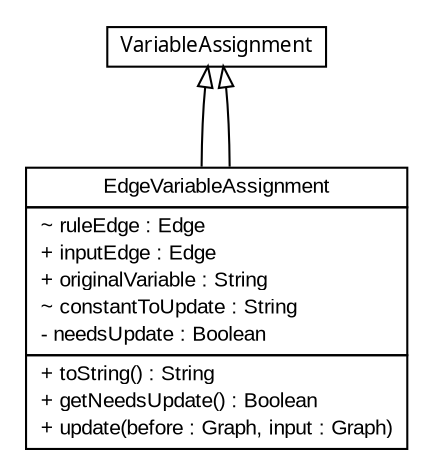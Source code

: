 #!/usr/local/bin/dot
#
# Class diagram 
# Generated by UMLGraph version 5.2 (http://www.umlgraph.org/)
#

digraph G {
	edge [fontname="arial",fontsize=10,labelfontname="arial",labelfontsize=10];
	node [fontname="arial",fontsize=10,shape=plaintext];
	nodesep=0.25;
	ranksep=0.5;
	// model.graphTransformer.EdgeVariableAssignment
	c1444 [label=<<table title="model.graphTransformer.EdgeVariableAssignment" border="0" cellborder="1" cellspacing="0" cellpadding="2" port="p" href="./EdgeVariableAssignment.html">
		<tr><td><table border="0" cellspacing="0" cellpadding="1">
<tr><td align="center" balign="center"> EdgeVariableAssignment </td></tr>
		</table></td></tr>
		<tr><td><table border="0" cellspacing="0" cellpadding="1">
<tr><td align="left" balign="left"> ~ ruleEdge : Edge </td></tr>
<tr><td align="left" balign="left"> + inputEdge : Edge </td></tr>
<tr><td align="left" balign="left"> + originalVariable : String </td></tr>
<tr><td align="left" balign="left"> ~ constantToUpdate : String </td></tr>
<tr><td align="left" balign="left"> - needsUpdate : Boolean </td></tr>
		</table></td></tr>
		<tr><td><table border="0" cellspacing="0" cellpadding="1">
<tr><td align="left" balign="left"> + toString() : String </td></tr>
<tr><td align="left" balign="left"> + getNeedsUpdate() : Boolean </td></tr>
<tr><td align="left" balign="left"> + update(before : Graph, input : Graph) </td></tr>
		</table></td></tr>
		</table>>, fontname="arial", fontcolor="black", fontsize=10.0];
	// model.graphTransformer.VariableAssignment
	c1449 [label=<<table title="model.graphTransformer.VariableAssignment" border="0" cellborder="1" cellspacing="0" cellpadding="2" port="p" href="./VariableAssignment.html">
		<tr><td><table border="0" cellspacing="0" cellpadding="1">
<tr><td align="center" balign="center"><font face="ariali"> VariableAssignment </font></td></tr>
		</table></td></tr>
		</table>>, fontname="arial", fontcolor="black", fontsize=10.0];
	//model.graphTransformer.EdgeVariableAssignment extends model.graphTransformer.VariableAssignment
	c1449:p -> c1444:p [dir=back,arrowtail=empty];
	//model.graphTransformer.EdgeVariableAssignment extends model.graphTransformer.VariableAssignment
	c1449:p -> c1444:p [dir=back,arrowtail=empty];
}

